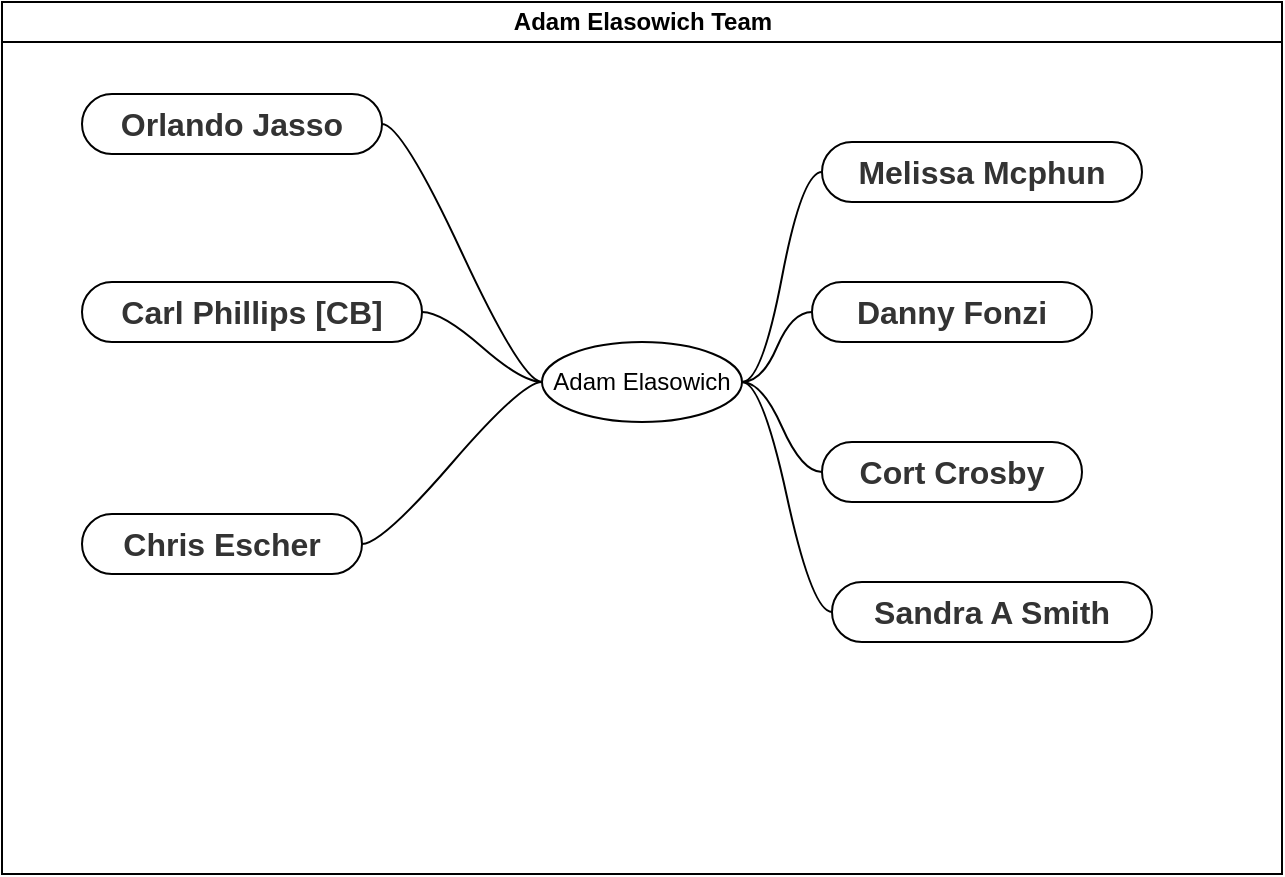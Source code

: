<mxfile version="14.6.13" type="device"><diagram id="KK-PCJ3g9uUY6MteC2bL" name="Page-1"><mxGraphModel dx="816" dy="495" grid="1" gridSize="10" guides="1" tooltips="1" connect="1" arrows="1" fold="1" page="1" pageScale="1" pageWidth="850" pageHeight="1100" math="0" shadow="0"><root><mxCell id="0"/><mxCell id="1" parent="0"/><mxCell id="Keb2CGNso_5-szrgKIIi-1" value="Adam Elasowich Team" style="swimlane;html=1;startSize=20;horizontal=1;containerType=tree;" vertex="1" parent="1"><mxGeometry x="30" y="114" width="640" height="436" as="geometry"/></mxCell><mxCell id="Keb2CGNso_5-szrgKIIi-2" value="" style="edgeStyle=entityRelationEdgeStyle;startArrow=none;endArrow=none;segment=10;curved=1;" edge="1" parent="Keb2CGNso_5-szrgKIIi-1" source="Keb2CGNso_5-szrgKIIi-6" target="Keb2CGNso_5-szrgKIIi-7"><mxGeometry relative="1" as="geometry"/></mxCell><mxCell id="Keb2CGNso_5-szrgKIIi-4" value="" style="edgeStyle=entityRelationEdgeStyle;startArrow=none;endArrow=none;segment=10;curved=1;" edge="1" parent="Keb2CGNso_5-szrgKIIi-1" source="Keb2CGNso_5-szrgKIIi-6" target="Keb2CGNso_5-szrgKIIi-9"><mxGeometry relative="1" as="geometry"/></mxCell><mxCell id="Keb2CGNso_5-szrgKIIi-6" value="Adam Elasowich" style="ellipse;whiteSpace=wrap;html=1;align=center;treeFolding=1;treeMoving=1;newEdgeStyle={&quot;edgeStyle&quot;:&quot;entityRelationEdgeStyle&quot;,&quot;startArrow&quot;:&quot;none&quot;,&quot;endArrow&quot;:&quot;none&quot;,&quot;segment&quot;:10,&quot;curved&quot;:1};" vertex="1" parent="Keb2CGNso_5-szrgKIIi-1"><mxGeometry x="270" y="170" width="100" height="40" as="geometry"/></mxCell><mxCell id="Keb2CGNso_5-szrgKIIi-7" value="&lt;span style=&quot;color: rgb(51 , 51 , 51) ; font-family: &amp;#34;open sans&amp;#34; , &amp;#34;microsoft yahei&amp;#34; , , &amp;#34;pingfang sc&amp;#34; , &amp;#34;hiragino sans gb&amp;#34; , &amp;#34;heiti sc&amp;#34; , sans-serif ; font-size: 16px ; font-weight: bold ; background-color: rgb(255 , 255 , 255)&quot;&gt;Melissa Mcphun&lt;/span&gt;" style="whiteSpace=wrap;html=1;rounded=1;arcSize=50;align=center;verticalAlign=middle;strokeWidth=1;autosize=1;spacing=4;treeFolding=1;treeMoving=1;newEdgeStyle={&quot;edgeStyle&quot;:&quot;entityRelationEdgeStyle&quot;,&quot;startArrow&quot;:&quot;none&quot;,&quot;endArrow&quot;:&quot;none&quot;,&quot;segment&quot;:10,&quot;curved&quot;:1};" vertex="1" parent="Keb2CGNso_5-szrgKIIi-1"><mxGeometry x="410" y="70" width="160" height="30" as="geometry"/></mxCell><mxCell id="Keb2CGNso_5-szrgKIIi-9" value="&lt;span style=&quot;color: rgb(51 , 51 , 51) ; font-family: &amp;#34;open sans&amp;#34; , &amp;#34;microsoft yahei&amp;#34; , , &amp;#34;pingfang sc&amp;#34; , &amp;#34;hiragino sans gb&amp;#34; , &amp;#34;heiti sc&amp;#34; , sans-serif ; font-size: 16px ; font-weight: bold ; background-color: rgb(255 , 255 , 255)&quot;&gt;Orlando Jasso&lt;/span&gt;" style="whiteSpace=wrap;html=1;rounded=1;arcSize=50;align=center;verticalAlign=middle;strokeWidth=1;autosize=1;spacing=4;treeFolding=1;treeMoving=1;newEdgeStyle={&quot;edgeStyle&quot;:&quot;entityRelationEdgeStyle&quot;,&quot;startArrow&quot;:&quot;none&quot;,&quot;endArrow&quot;:&quot;none&quot;,&quot;segment&quot;:10,&quot;curved&quot;:1};" vertex="1" parent="Keb2CGNso_5-szrgKIIi-1"><mxGeometry x="40" y="46" width="150" height="30" as="geometry"/></mxCell><mxCell id="Keb2CGNso_5-szrgKIIi-11" value="&lt;span style=&quot;color: rgb(51 , 51 , 51) ; font-family: &amp;#34;open sans&amp;#34; , &amp;#34;microsoft yahei&amp;#34; , , &amp;#34;pingfang sc&amp;#34; , &amp;#34;hiragino sans gb&amp;#34; , &amp;#34;heiti sc&amp;#34; , sans-serif ; font-size: 16px ; font-weight: bold ; background-color: rgb(255 , 255 , 255)&quot;&gt;Danny Fonzi&lt;/span&gt;" style="whiteSpace=wrap;html=1;rounded=1;arcSize=50;align=center;verticalAlign=middle;strokeWidth=1;autosize=1;spacing=4;treeFolding=1;treeMoving=1;newEdgeStyle={&quot;edgeStyle&quot;:&quot;entityRelationEdgeStyle&quot;,&quot;startArrow&quot;:&quot;none&quot;,&quot;endArrow&quot;:&quot;none&quot;,&quot;segment&quot;:10,&quot;curved&quot;:1};" vertex="1" parent="Keb2CGNso_5-szrgKIIi-1"><mxGeometry x="405" y="140" width="140" height="30" as="geometry"/></mxCell><mxCell id="Keb2CGNso_5-szrgKIIi-12" value="" style="edgeStyle=entityRelationEdgeStyle;startArrow=none;endArrow=none;segment=10;curved=1;" edge="1" target="Keb2CGNso_5-szrgKIIi-11" parent="Keb2CGNso_5-szrgKIIi-1" source="Keb2CGNso_5-szrgKIIi-6"><mxGeometry relative="1" as="geometry"><mxPoint x="395" y="270" as="sourcePoint"/></mxGeometry></mxCell><mxCell id="Keb2CGNso_5-szrgKIIi-13" value="&lt;span style=&quot;color: rgb(51 , 51 , 51) ; font-family: &amp;#34;open sans&amp;#34; , &amp;#34;microsoft yahei&amp;#34; , , &amp;#34;pingfang sc&amp;#34; , &amp;#34;hiragino sans gb&amp;#34; , &amp;#34;heiti sc&amp;#34; , sans-serif ; font-size: 16px ; font-weight: bold ; background-color: rgb(255 , 255 , 255)&quot;&gt;Carl Phillips [CB]&lt;/span&gt;" style="whiteSpace=wrap;html=1;rounded=1;arcSize=50;align=center;verticalAlign=middle;strokeWidth=1;autosize=1;spacing=4;treeFolding=1;treeMoving=1;newEdgeStyle={&quot;edgeStyle&quot;:&quot;entityRelationEdgeStyle&quot;,&quot;startArrow&quot;:&quot;none&quot;,&quot;endArrow&quot;:&quot;none&quot;,&quot;segment&quot;:10,&quot;curved&quot;:1};" vertex="1" parent="Keb2CGNso_5-szrgKIIi-1"><mxGeometry x="40" y="140" width="170" height="30" as="geometry"/></mxCell><mxCell id="Keb2CGNso_5-szrgKIIi-14" value="" style="edgeStyle=entityRelationEdgeStyle;startArrow=none;endArrow=none;segment=10;curved=1;exitX=0;exitY=0.5;exitDx=0;exitDy=0;" edge="1" target="Keb2CGNso_5-szrgKIIi-13" parent="Keb2CGNso_5-szrgKIIi-1" source="Keb2CGNso_5-szrgKIIi-6"><mxGeometry relative="1" as="geometry"><mxPoint x="94" y="280" as="sourcePoint"/></mxGeometry></mxCell><mxCell id="Keb2CGNso_5-szrgKIIi-15" value="&lt;span style=&quot;color: rgb(51 , 51 , 51) ; font-family: &amp;#34;open sans&amp;#34; , &amp;#34;microsoft yahei&amp;#34; , , &amp;#34;pingfang sc&amp;#34; , &amp;#34;hiragino sans gb&amp;#34; , &amp;#34;heiti sc&amp;#34; , sans-serif ; font-size: 16px ; font-weight: bold ; background-color: rgb(255 , 255 , 255)&quot;&gt;Chris Escher&lt;/span&gt;" style="whiteSpace=wrap;html=1;rounded=1;arcSize=50;align=center;verticalAlign=middle;strokeWidth=1;autosize=1;spacing=4;treeFolding=1;treeMoving=1;newEdgeStyle={&quot;edgeStyle&quot;:&quot;entityRelationEdgeStyle&quot;,&quot;startArrow&quot;:&quot;none&quot;,&quot;endArrow&quot;:&quot;none&quot;,&quot;segment&quot;:10,&quot;curved&quot;:1};" vertex="1" parent="Keb2CGNso_5-szrgKIIi-1"><mxGeometry x="40" y="256" width="140" height="30" as="geometry"/></mxCell><mxCell id="Keb2CGNso_5-szrgKIIi-16" value="" style="edgeStyle=entityRelationEdgeStyle;startArrow=none;endArrow=none;segment=10;curved=1;exitX=0;exitY=0.5;exitDx=0;exitDy=0;" edge="1" target="Keb2CGNso_5-szrgKIIi-15" parent="Keb2CGNso_5-szrgKIIi-1" source="Keb2CGNso_5-szrgKIIi-6"><mxGeometry relative="1" as="geometry"><mxPoint x="270" y="190" as="sourcePoint"/></mxGeometry></mxCell><mxCell id="Keb2CGNso_5-szrgKIIi-17" value="&lt;span style=&quot;color: rgb(51 , 51 , 51) ; font-family: &amp;#34;open sans&amp;#34; , &amp;#34;microsoft yahei&amp;#34; , , &amp;#34;pingfang sc&amp;#34; , &amp;#34;hiragino sans gb&amp;#34; , &amp;#34;heiti sc&amp;#34; , sans-serif ; font-size: 16px ; font-weight: bold ; background-color: rgb(255 , 255 , 255)&quot;&gt;Cort Crosby&lt;/span&gt;" style="whiteSpace=wrap;html=1;rounded=1;arcSize=50;align=center;verticalAlign=middle;strokeWidth=1;autosize=1;spacing=4;treeFolding=1;treeMoving=1;newEdgeStyle={&quot;edgeStyle&quot;:&quot;entityRelationEdgeStyle&quot;,&quot;startArrow&quot;:&quot;none&quot;,&quot;endArrow&quot;:&quot;none&quot;,&quot;segment&quot;:10,&quot;curved&quot;:1};" vertex="1" parent="Keb2CGNso_5-szrgKIIi-1"><mxGeometry x="410" y="220" width="130" height="30" as="geometry"/></mxCell><mxCell id="Keb2CGNso_5-szrgKIIi-18" value="" style="edgeStyle=entityRelationEdgeStyle;startArrow=none;endArrow=none;segment=10;curved=1;exitX=1;exitY=0.5;exitDx=0;exitDy=0;" edge="1" target="Keb2CGNso_5-szrgKIIi-17" parent="Keb2CGNso_5-szrgKIIi-1" source="Keb2CGNso_5-szrgKIIi-6"><mxGeometry relative="1" as="geometry"><mxPoint x="394" y="380" as="sourcePoint"/></mxGeometry></mxCell><mxCell id="Keb2CGNso_5-szrgKIIi-19" value="&lt;span style=&quot;color: rgb(51 , 51 , 51) ; font-family: &amp;#34;open sans&amp;#34; , &amp;#34;microsoft yahei&amp;#34; , , &amp;#34;pingfang sc&amp;#34; , &amp;#34;hiragino sans gb&amp;#34; , &amp;#34;heiti sc&amp;#34; , sans-serif ; font-size: 16px ; font-weight: bold ; background-color: rgb(255 , 255 , 255)&quot;&gt;Sandra A Smith&lt;/span&gt;" style="whiteSpace=wrap;html=1;rounded=1;arcSize=50;align=center;verticalAlign=middle;strokeWidth=1;autosize=1;spacing=4;treeFolding=1;treeMoving=1;newEdgeStyle={&quot;edgeStyle&quot;:&quot;entityRelationEdgeStyle&quot;,&quot;startArrow&quot;:&quot;none&quot;,&quot;endArrow&quot;:&quot;none&quot;,&quot;segment&quot;:10,&quot;curved&quot;:1};" vertex="1" parent="Keb2CGNso_5-szrgKIIi-1"><mxGeometry x="415" y="290" width="160" height="30" as="geometry"/></mxCell><mxCell id="Keb2CGNso_5-szrgKIIi-20" value="" style="edgeStyle=entityRelationEdgeStyle;startArrow=none;endArrow=none;segment=10;curved=1;exitX=1;exitY=0.5;exitDx=0;exitDy=0;" edge="1" target="Keb2CGNso_5-szrgKIIi-19" parent="Keb2CGNso_5-szrgKIIi-1" source="Keb2CGNso_5-szrgKIIi-6"><mxGeometry relative="1" as="geometry"><mxPoint x="370" y="326" as="sourcePoint"/></mxGeometry></mxCell></root></mxGraphModel></diagram></mxfile>